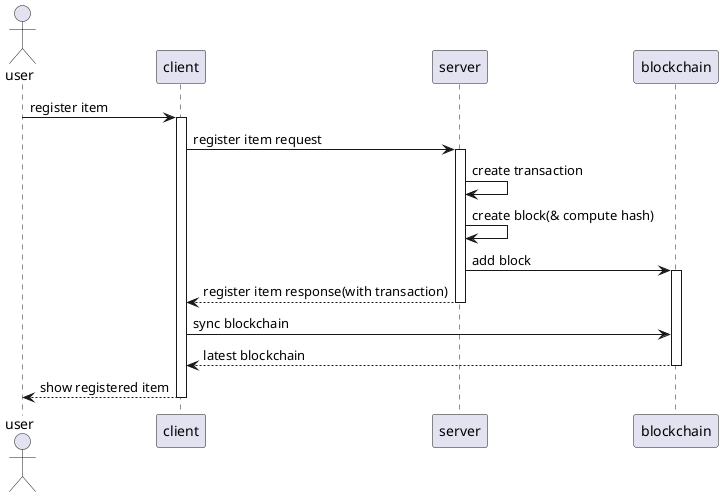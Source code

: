 @startuml

actor user

user -> client : register item

activate client

client -> server : register item request

activate server

server -> server : create transaction

server -> server : create block(& compute hash)
server -> blockchain : add block
activate blockchain

client <-- server : register item response(with transaction)
deactivate server

client -> blockchain : sync blockchain
blockchain --> client : latest blockchain
deactivate blockchain

user <-- client : show registered item
deactivate client

@enduml
